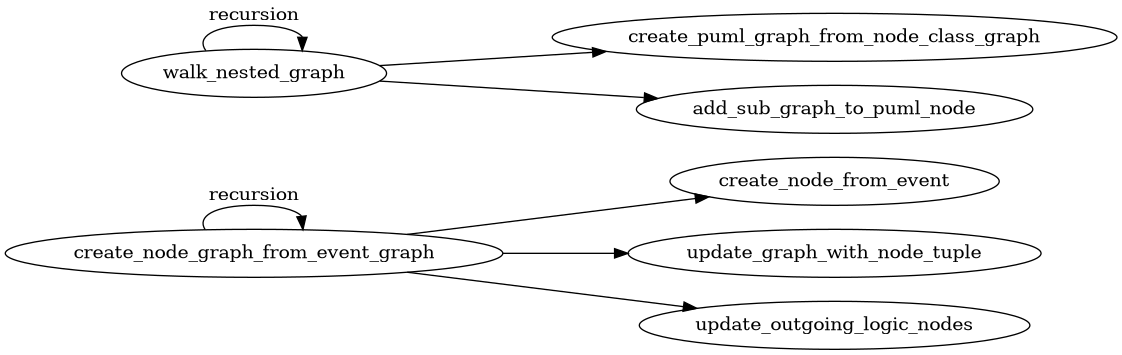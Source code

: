 @startuml
digraph G {
  rankdir=LR;
  node [style=rounded];
  create_node_graph_from_event_graph [label="create_node_graph_from_event_graph"];
    create_node_from_event [label="create_node_from_event"];
      create_node_graph_from_event_graph -> create_node_from_event;
    update_graph_with_node_tuple [label="update_graph_with_node_tuple"];
      create_node_graph_from_event_graph -> update_graph_with_node_tuple;
    update_outgoing_logic_nodes [label="update_outgoing_logic_nodes"];
        create_node_graph_from_event_graph -> update_outgoing_logic_nodes;
    create_node_graph_from_event_graph -> create_node_graph_from_event_graph [label="recursion"];
  walk_nested_graph [label="walk_nested_graph"];
    create_puml_graph_from_node_class_graph [label="create_puml_graph_from_node_class_graph"];
        walk_nested_graph -> create_puml_graph_from_node_class_graph;
    add_sub_graph_to_puml_node [label="add_sub_graph_to_puml_node"];
        walk_nested_graph -> add_sub_graph_to_puml_node;
    walk_nested_graph -> walk_nested_graph [label="recursion"];
}
@enduml